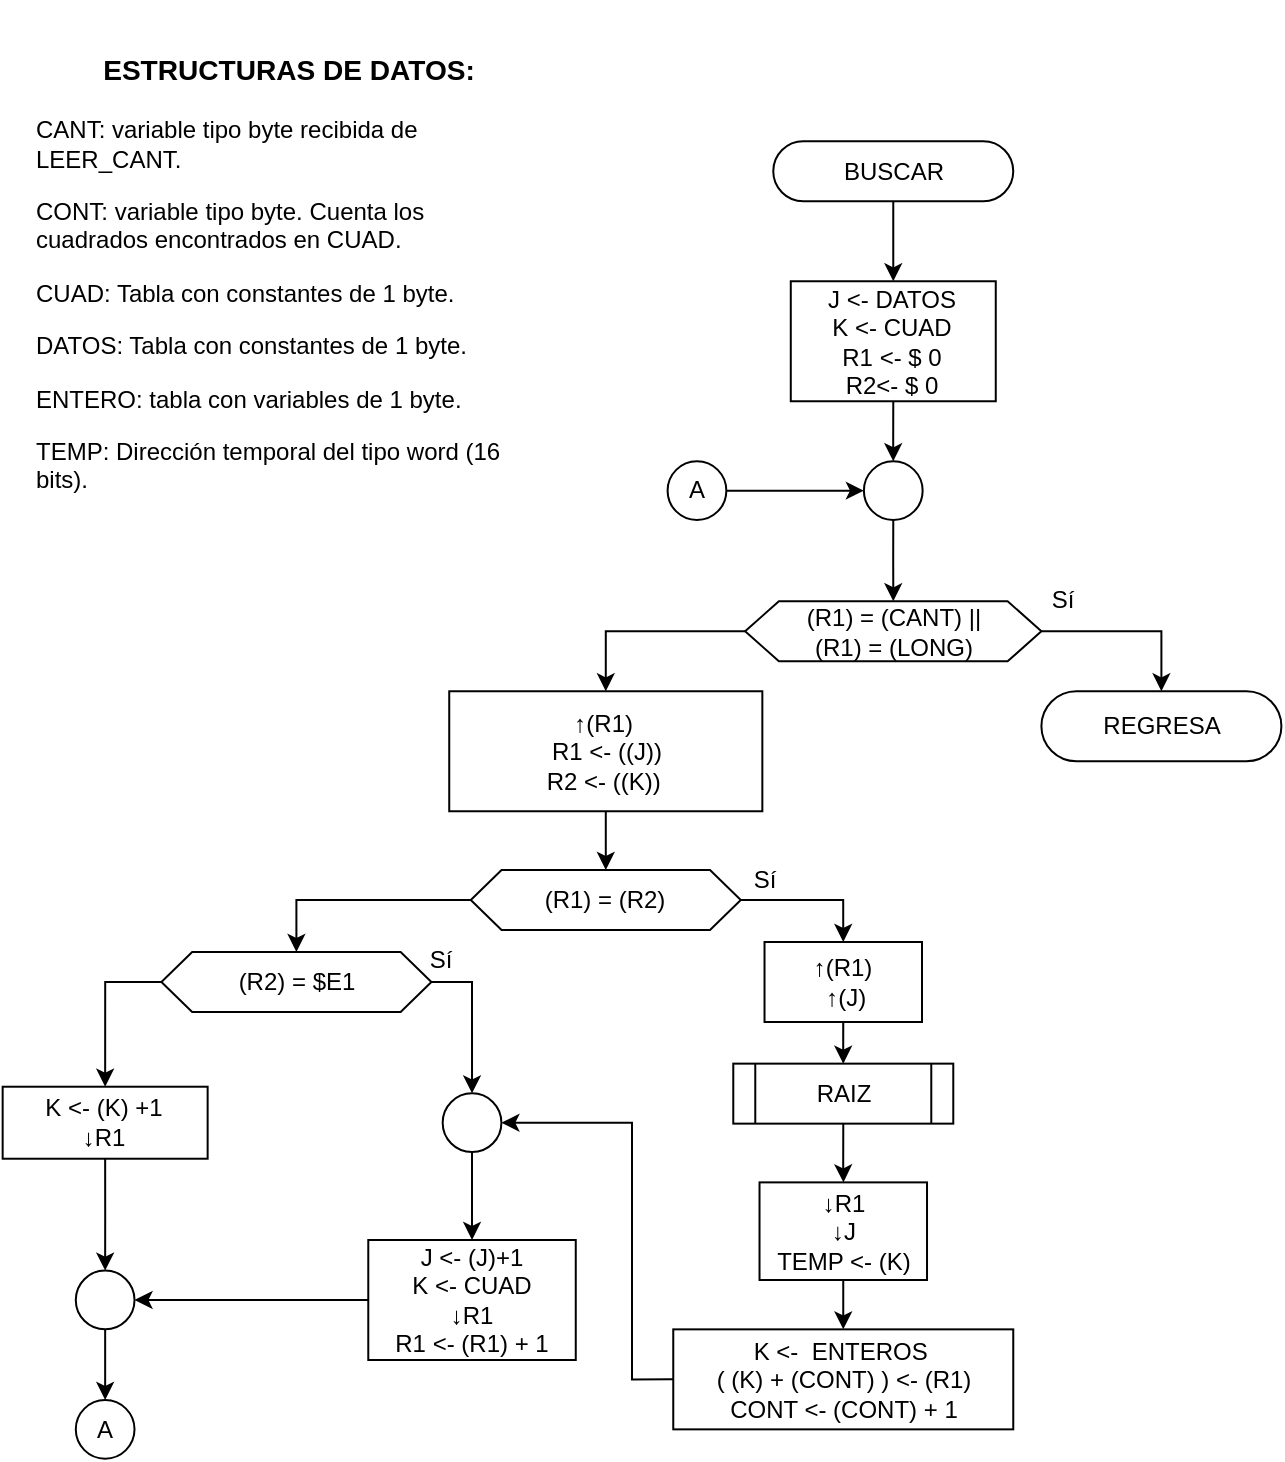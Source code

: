<mxfile version="13.1.3" type="device"><diagram id="C5RBs43oDa-KdzZeNtuy" name="Page-1"><mxGraphModel dx="702" dy="699" grid="1" gridSize="10" guides="1" tooltips="1" connect="1" arrows="1" fold="1" page="1" pageScale="1" pageWidth="827" pageHeight="1169" math="0" shadow="0"><root><mxCell id="WIyWlLk6GJQsqaUBKTNV-0"/><mxCell id="WIyWlLk6GJQsqaUBKTNV-1" parent="WIyWlLk6GJQsqaUBKTNV-0"/><mxCell id="SSxKzU8h-QOjVkR3fPLt-0" style="edgeStyle=orthogonalEdgeStyle;rounded=0;orthogonalLoop=1;jettySize=auto;html=1;exitX=0.5;exitY=1;exitDx=0;exitDy=0;entryX=0.5;entryY=0;entryDx=0;entryDy=0;" parent="WIyWlLk6GJQsqaUBKTNV-1" source="SSxKzU8h-QOjVkR3fPLt-1" target="SSxKzU8h-QOjVkR3fPLt-3" edge="1"><mxGeometry relative="1" as="geometry"/></mxCell><mxCell id="SSxKzU8h-QOjVkR3fPLt-1" value="BUSCAR" style="rounded=1;whiteSpace=wrap;html=1;fontSize=12;glass=0;strokeWidth=1;shadow=0;arcSize=50;" parent="WIyWlLk6GJQsqaUBKTNV-1" vertex="1"><mxGeometry x="470.63" y="150.63" width="120" height="30" as="geometry"/></mxCell><mxCell id="SSxKzU8h-QOjVkR3fPLt-46" style="edgeStyle=orthogonalEdgeStyle;rounded=0;orthogonalLoop=1;jettySize=auto;html=1;exitX=0.5;exitY=1;exitDx=0;exitDy=0;" parent="WIyWlLk6GJQsqaUBKTNV-1" source="SSxKzU8h-QOjVkR3fPLt-3" target="SSxKzU8h-QOjVkR3fPLt-32" edge="1"><mxGeometry relative="1" as="geometry"/></mxCell><mxCell id="SSxKzU8h-QOjVkR3fPLt-3" value="J &amp;lt;- DATOS&lt;br&gt;K &amp;lt;- CUAD&lt;br&gt;R1 &amp;lt;- $ 0&lt;br&gt;R2&amp;lt;- $ 0" style="rounded=0;whiteSpace=wrap;html=1;" parent="WIyWlLk6GJQsqaUBKTNV-1" vertex="1"><mxGeometry x="479.39" y="220.63" width="102.49" height="60" as="geometry"/></mxCell><mxCell id="SSxKzU8h-QOjVkR3fPLt-36" style="edgeStyle=orthogonalEdgeStyle;rounded=0;orthogonalLoop=1;jettySize=auto;html=1;exitX=1;exitY=0.5;exitDx=0;exitDy=0;entryX=0.5;entryY=0;entryDx=0;entryDy=0;" parent="WIyWlLk6GJQsqaUBKTNV-1" source="SSxKzU8h-QOjVkR3fPLt-6" target="SSxKzU8h-QOjVkR3fPLt-35" edge="1"><mxGeometry relative="1" as="geometry"/></mxCell><mxCell id="SSxKzU8h-QOjVkR3fPLt-60" style="edgeStyle=orthogonalEdgeStyle;rounded=0;orthogonalLoop=1;jettySize=auto;html=1;exitX=0;exitY=0.5;exitDx=0;exitDy=0;entryX=0.5;entryY=0;entryDx=0;entryDy=0;" parent="WIyWlLk6GJQsqaUBKTNV-1" source="SSxKzU8h-QOjVkR3fPLt-6" target="SSxKzU8h-QOjVkR3fPLt-59" edge="1"><mxGeometry relative="1" as="geometry"/></mxCell><mxCell id="SSxKzU8h-QOjVkR3fPLt-6" value="(R1) = (R2)" style="shape=hexagon;perimeter=hexagonPerimeter2;whiteSpace=wrap;html=1;size=0.114;" parent="WIyWlLk6GJQsqaUBKTNV-1" vertex="1"><mxGeometry x="319.39" y="515" width="135.01" height="30" as="geometry"/></mxCell><mxCell id="SSxKzU8h-QOjVkR3fPLt-11" value="REGRESA" style="rounded=1;whiteSpace=wrap;html=1;fontSize=12;glass=0;strokeWidth=1;shadow=0;arcSize=50;" parent="WIyWlLk6GJQsqaUBKTNV-1" vertex="1"><mxGeometry x="604.7" y="425.63" width="120" height="35" as="geometry"/></mxCell><mxCell id="SSxKzU8h-QOjVkR3fPLt-12" value="Sí" style="text;html=1;align=center;verticalAlign=middle;resizable=0;points=[];autosize=1;" parent="WIyWlLk6GJQsqaUBKTNV-1" vertex="1"><mxGeometry x="450.64" y="510" width="30" height="20" as="geometry"/></mxCell><mxCell id="SSxKzU8h-QOjVkR3fPLt-40" style="edgeStyle=orthogonalEdgeStyle;rounded=0;orthogonalLoop=1;jettySize=auto;html=1;exitX=0.5;exitY=1;exitDx=0;exitDy=0;" parent="WIyWlLk6GJQsqaUBKTNV-1" source="SSxKzU8h-QOjVkR3fPLt-29" target="SSxKzU8h-QOjVkR3fPLt-34" edge="1"><mxGeometry relative="1" as="geometry"/></mxCell><mxCell id="SSxKzU8h-QOjVkR3fPLt-29" value="RAIZ" style="shape=process;whiteSpace=wrap;html=1;backgroundOutline=1;" parent="WIyWlLk6GJQsqaUBKTNV-1" vertex="1"><mxGeometry x="450.64" y="611.82" width="110" height="30" as="geometry"/></mxCell><mxCell id="SSxKzU8h-QOjVkR3fPLt-30" value="&lt;h3 style=&quot;text-align: center&quot;&gt;ESTRUCTURAS DE DATOS:&lt;/h3&gt;&lt;p&gt;CANT: variable tipo byte recibida de LEER_CANT.&lt;/p&gt;&lt;p&gt;CONT: variable tipo byte. Cuenta los cuadrados encontrados en CUAD.&lt;/p&gt;&lt;p&gt;CUAD: Tabla con constantes de 1 byte.&lt;/p&gt;&lt;p&gt;DATOS: Tabla con constantes de 1 byte.&lt;/p&gt;&lt;p&gt;ENTERO: tabla con variables de 1 byte.&lt;/p&gt;TEMP: Dirección temporal del tipo word (16 bits)." style="text;html=1;strokeColor=none;fillColor=none;align=left;verticalAlign=middle;whiteSpace=wrap;rounded=0;" parent="WIyWlLk6GJQsqaUBKTNV-1" vertex="1"><mxGeometry x="100" y="80" width="254.68" height="260" as="geometry"/></mxCell><mxCell id="SSxKzU8h-QOjVkR3fPLt-52" style="edgeStyle=orthogonalEdgeStyle;rounded=0;orthogonalLoop=1;jettySize=auto;html=1;exitX=0.5;exitY=1;exitDx=0;exitDy=0;" parent="WIyWlLk6GJQsqaUBKTNV-1" source="SSxKzU8h-QOjVkR3fPLt-32" target="SSxKzU8h-QOjVkR3fPLt-43" edge="1"><mxGeometry relative="1" as="geometry"/></mxCell><mxCell id="SSxKzU8h-QOjVkR3fPLt-32" value="" style="ellipse;whiteSpace=wrap;html=1;aspect=fixed;" parent="WIyWlLk6GJQsqaUBKTNV-1" vertex="1"><mxGeometry x="515.95" y="310.63" width="29.37" height="29.37" as="geometry"/></mxCell><mxCell id="SSxKzU8h-QOjVkR3fPLt-55" style="edgeStyle=orthogonalEdgeStyle;rounded=0;orthogonalLoop=1;jettySize=auto;html=1;exitX=0.5;exitY=1;exitDx=0;exitDy=0;entryX=0.5;entryY=0;entryDx=0;entryDy=0;" parent="WIyWlLk6GJQsqaUBKTNV-1" source="SSxKzU8h-QOjVkR3fPLt-34" target="SSxKzU8h-QOjVkR3fPLt-45" edge="1"><mxGeometry relative="1" as="geometry"/></mxCell><mxCell id="SSxKzU8h-QOjVkR3fPLt-34" value="↓R1&lt;br&gt;↓J&lt;br&gt;TEMP &amp;lt;- (K)" style="rounded=0;whiteSpace=wrap;html=1;" parent="WIyWlLk6GJQsqaUBKTNV-1" vertex="1"><mxGeometry x="463.76" y="671.19" width="83.75" height="48.81" as="geometry"/></mxCell><mxCell id="SSxKzU8h-QOjVkR3fPLt-37" style="edgeStyle=orthogonalEdgeStyle;rounded=0;orthogonalLoop=1;jettySize=auto;html=1;exitX=0.5;exitY=1;exitDx=0;exitDy=0;" parent="WIyWlLk6GJQsqaUBKTNV-1" source="SSxKzU8h-QOjVkR3fPLt-35" target="SSxKzU8h-QOjVkR3fPLt-29" edge="1"><mxGeometry relative="1" as="geometry"/></mxCell><mxCell id="SSxKzU8h-QOjVkR3fPLt-35" value="↑(R1)&lt;br&gt;&amp;nbsp;↑(J)" style="rounded=0;whiteSpace=wrap;html=1;" parent="WIyWlLk6GJQsqaUBKTNV-1" vertex="1"><mxGeometry x="466.26" y="551" width="78.74" height="40" as="geometry"/></mxCell><mxCell id="oihvXSi2bHDVoARXydvR-35" style="edgeStyle=orthogonalEdgeStyle;rounded=0;orthogonalLoop=1;jettySize=auto;html=1;exitX=0.5;exitY=1;exitDx=0;exitDy=0;entryX=0.5;entryY=0;entryDx=0;entryDy=0;" edge="1" parent="WIyWlLk6GJQsqaUBKTNV-1" source="SSxKzU8h-QOjVkR3fPLt-38" target="SSxKzU8h-QOjVkR3fPLt-69"><mxGeometry relative="1" as="geometry"/></mxCell><mxCell id="SSxKzU8h-QOjVkR3fPLt-38" value="K &amp;lt;- (K) +1&lt;br&gt;↓R1" style="rounded=0;whiteSpace=wrap;html=1;" parent="WIyWlLk6GJQsqaUBKTNV-1" vertex="1"><mxGeometry x="85.33" y="623.36" width="102.49" height="36" as="geometry"/></mxCell><mxCell id="oihvXSi2bHDVoARXydvR-31" style="edgeStyle=orthogonalEdgeStyle;rounded=0;orthogonalLoop=1;jettySize=auto;html=1;exitX=1;exitY=0.5;exitDx=0;exitDy=0;entryX=0.5;entryY=0;entryDx=0;entryDy=0;" edge="1" parent="WIyWlLk6GJQsqaUBKTNV-1" source="SSxKzU8h-QOjVkR3fPLt-43" target="SSxKzU8h-QOjVkR3fPLt-11"><mxGeometry relative="1" as="geometry"/></mxCell><mxCell id="oihvXSi2bHDVoARXydvR-33" style="edgeStyle=orthogonalEdgeStyle;rounded=0;orthogonalLoop=1;jettySize=auto;html=1;exitX=0;exitY=0.5;exitDx=0;exitDy=0;entryX=0.5;entryY=0;entryDx=0;entryDy=0;" edge="1" parent="WIyWlLk6GJQsqaUBKTNV-1" source="SSxKzU8h-QOjVkR3fPLt-43" target="oihvXSi2bHDVoARXydvR-5"><mxGeometry relative="1" as="geometry"/></mxCell><mxCell id="SSxKzU8h-QOjVkR3fPLt-43" value="(R1) = (CANT) ||&lt;br&gt;(R1) = (LONG)" style="shape=hexagon;perimeter=hexagonPerimeter2;whiteSpace=wrap;html=1;size=0.114;" parent="WIyWlLk6GJQsqaUBKTNV-1" vertex="1"><mxGeometry x="456.56" y="380.63" width="148.14" height="30" as="geometry"/></mxCell><mxCell id="oihvXSi2bHDVoARXydvR-30" style="edgeStyle=orthogonalEdgeStyle;rounded=0;orthogonalLoop=1;jettySize=auto;html=1;exitX=0;exitY=0.5;exitDx=0;exitDy=0;entryX=1;entryY=0.5;entryDx=0;entryDy=0;" edge="1" parent="WIyWlLk6GJQsqaUBKTNV-1" source="SSxKzU8h-QOjVkR3fPLt-45" target="SSxKzU8h-QOjVkR3fPLt-70"><mxGeometry relative="1" as="geometry"><Array as="points"><mxPoint x="400" y="770"/><mxPoint x="400" y="641"/></Array></mxGeometry></mxCell><mxCell id="SSxKzU8h-QOjVkR3fPLt-45" value="K &amp;lt;-&amp;nbsp; ENTEROS&amp;nbsp;&lt;br&gt;( (K) + (CONT) ) &amp;lt;- (R1)&lt;br&gt;CONT &amp;lt;- (CONT) + 1" style="rounded=0;whiteSpace=wrap;html=1;" parent="WIyWlLk6GJQsqaUBKTNV-1" vertex="1"><mxGeometry x="420.63" y="744.68" width="170" height="50" as="geometry"/></mxCell><mxCell id="oihvXSi2bHDVoARXydvR-11" style="edgeStyle=orthogonalEdgeStyle;rounded=0;orthogonalLoop=1;jettySize=auto;html=1;exitX=1;exitY=0.5;exitDx=0;exitDy=0;entryX=0;entryY=0.5;entryDx=0;entryDy=0;" edge="1" parent="WIyWlLk6GJQsqaUBKTNV-1" source="SSxKzU8h-QOjVkR3fPLt-48" target="SSxKzU8h-QOjVkR3fPLt-32"><mxGeometry relative="1" as="geometry"/></mxCell><mxCell id="SSxKzU8h-QOjVkR3fPLt-48" value="A" style="ellipse;whiteSpace=wrap;html=1;aspect=fixed;" parent="WIyWlLk6GJQsqaUBKTNV-1" vertex="1"><mxGeometry x="417.8" y="310.63" width="29.37" height="29.37" as="geometry"/></mxCell><mxCell id="oihvXSi2bHDVoARXydvR-18" style="edgeStyle=orthogonalEdgeStyle;rounded=0;orthogonalLoop=1;jettySize=auto;html=1;exitX=1;exitY=0.5;exitDx=0;exitDy=0;entryX=0.5;entryY=0;entryDx=0;entryDy=0;" edge="1" parent="WIyWlLk6GJQsqaUBKTNV-1" source="SSxKzU8h-QOjVkR3fPLt-59" target="SSxKzU8h-QOjVkR3fPLt-70"><mxGeometry relative="1" as="geometry"/></mxCell><mxCell id="oihvXSi2bHDVoARXydvR-34" style="edgeStyle=orthogonalEdgeStyle;rounded=0;orthogonalLoop=1;jettySize=auto;html=1;exitX=0;exitY=0.5;exitDx=0;exitDy=0;entryX=0.5;entryY=0;entryDx=0;entryDy=0;" edge="1" parent="WIyWlLk6GJQsqaUBKTNV-1" source="SSxKzU8h-QOjVkR3fPLt-59" target="SSxKzU8h-QOjVkR3fPLt-38"><mxGeometry relative="1" as="geometry"/></mxCell><mxCell id="SSxKzU8h-QOjVkR3fPLt-59" value="(R2) = $E1" style="shape=hexagon;perimeter=hexagonPerimeter2;whiteSpace=wrap;html=1;size=0.114;" parent="WIyWlLk6GJQsqaUBKTNV-1" vertex="1"><mxGeometry x="164.7" y="556" width="135.01" height="30" as="geometry"/></mxCell><mxCell id="oihvXSi2bHDVoARXydvR-29" style="edgeStyle=orthogonalEdgeStyle;rounded=0;orthogonalLoop=1;jettySize=auto;html=1;exitX=0.5;exitY=1;exitDx=0;exitDy=0;entryX=0.5;entryY=0;entryDx=0;entryDy=0;" edge="1" parent="WIyWlLk6GJQsqaUBKTNV-1" source="SSxKzU8h-QOjVkR3fPLt-69" target="oihvXSi2bHDVoARXydvR-28"><mxGeometry relative="1" as="geometry"/></mxCell><mxCell id="SSxKzU8h-QOjVkR3fPLt-69" value="" style="ellipse;whiteSpace=wrap;html=1;aspect=fixed;" parent="WIyWlLk6GJQsqaUBKTNV-1" vertex="1"><mxGeometry x="121.89" y="715.31" width="29.37" height="29.37" as="geometry"/></mxCell><mxCell id="oihvXSi2bHDVoARXydvR-20" style="edgeStyle=orthogonalEdgeStyle;rounded=0;orthogonalLoop=1;jettySize=auto;html=1;exitX=0.5;exitY=1;exitDx=0;exitDy=0;entryX=0.5;entryY=0;entryDx=0;entryDy=0;" edge="1" parent="WIyWlLk6GJQsqaUBKTNV-1" source="SSxKzU8h-QOjVkR3fPLt-70" target="SSxKzU8h-QOjVkR3fPLt-56"><mxGeometry relative="1" as="geometry"/></mxCell><mxCell id="SSxKzU8h-QOjVkR3fPLt-70" value="" style="ellipse;whiteSpace=wrap;html=1;aspect=fixed;" parent="WIyWlLk6GJQsqaUBKTNV-1" vertex="1"><mxGeometry x="305.33" y="626.68" width="29.37" height="29.37" as="geometry"/></mxCell><mxCell id="SSxKzU8h-QOjVkR3fPLt-84" value="Sí" style="text;html=1;align=center;verticalAlign=middle;resizable=0;points=[];autosize=1;" parent="WIyWlLk6GJQsqaUBKTNV-1" vertex="1"><mxGeometry x="600" y="370" width="30" height="20" as="geometry"/></mxCell><mxCell id="SSxKzU8h-QOjVkR3fPLt-85" value="Sí" style="text;html=1;align=center;verticalAlign=middle;resizable=0;points=[];autosize=1;" parent="WIyWlLk6GJQsqaUBKTNV-1" vertex="1"><mxGeometry x="289.39" y="550" width="30" height="20" as="geometry"/></mxCell><mxCell id="oihvXSi2bHDVoARXydvR-7" style="edgeStyle=orthogonalEdgeStyle;rounded=0;orthogonalLoop=1;jettySize=auto;html=1;exitX=0.5;exitY=1;exitDx=0;exitDy=0;entryX=0.5;entryY=0;entryDx=0;entryDy=0;" edge="1" parent="WIyWlLk6GJQsqaUBKTNV-1" source="oihvXSi2bHDVoARXydvR-5" target="SSxKzU8h-QOjVkR3fPLt-6"><mxGeometry relative="1" as="geometry"/></mxCell><mxCell id="oihvXSi2bHDVoARXydvR-5" value="↑(R1)&amp;nbsp;&lt;br&gt;R1 &amp;lt;- ((J))&lt;br&gt;R2 &amp;lt;- ((K))&amp;nbsp;" style="rounded=0;whiteSpace=wrap;html=1;" vertex="1" parent="WIyWlLk6GJQsqaUBKTNV-1"><mxGeometry x="308.62" y="425.63" width="156.55" height="60" as="geometry"/></mxCell><mxCell id="oihvXSi2bHDVoARXydvR-25" style="edgeStyle=orthogonalEdgeStyle;rounded=0;orthogonalLoop=1;jettySize=auto;html=1;exitX=0;exitY=0.5;exitDx=0;exitDy=0;entryX=1;entryY=0.5;entryDx=0;entryDy=0;" edge="1" parent="WIyWlLk6GJQsqaUBKTNV-1" source="SSxKzU8h-QOjVkR3fPLt-56" target="SSxKzU8h-QOjVkR3fPLt-69"><mxGeometry relative="1" as="geometry"/></mxCell><mxCell id="SSxKzU8h-QOjVkR3fPLt-56" value="J &amp;lt;- (J)+1&lt;br&gt;K &amp;lt;- CUAD&lt;br&gt;↓R1&lt;span style=&quot;font-family: &amp;#34;helvetica&amp;#34;&quot;&gt;&lt;br&gt;R1 &amp;lt;- (R1) + 1&lt;/span&gt;" style="rounded=0;whiteSpace=wrap;html=1;" parent="WIyWlLk6GJQsqaUBKTNV-1" vertex="1"><mxGeometry x="268.14" y="700" width="103.74" height="60" as="geometry"/></mxCell><mxCell id="oihvXSi2bHDVoARXydvR-28" value="&lt;span&gt;A&lt;/span&gt;" style="ellipse;whiteSpace=wrap;html=1;aspect=fixed;" vertex="1" parent="WIyWlLk6GJQsqaUBKTNV-1"><mxGeometry x="121.89" y="780" width="29.37" height="29.37" as="geometry"/></mxCell></root></mxGraphModel></diagram></mxfile>